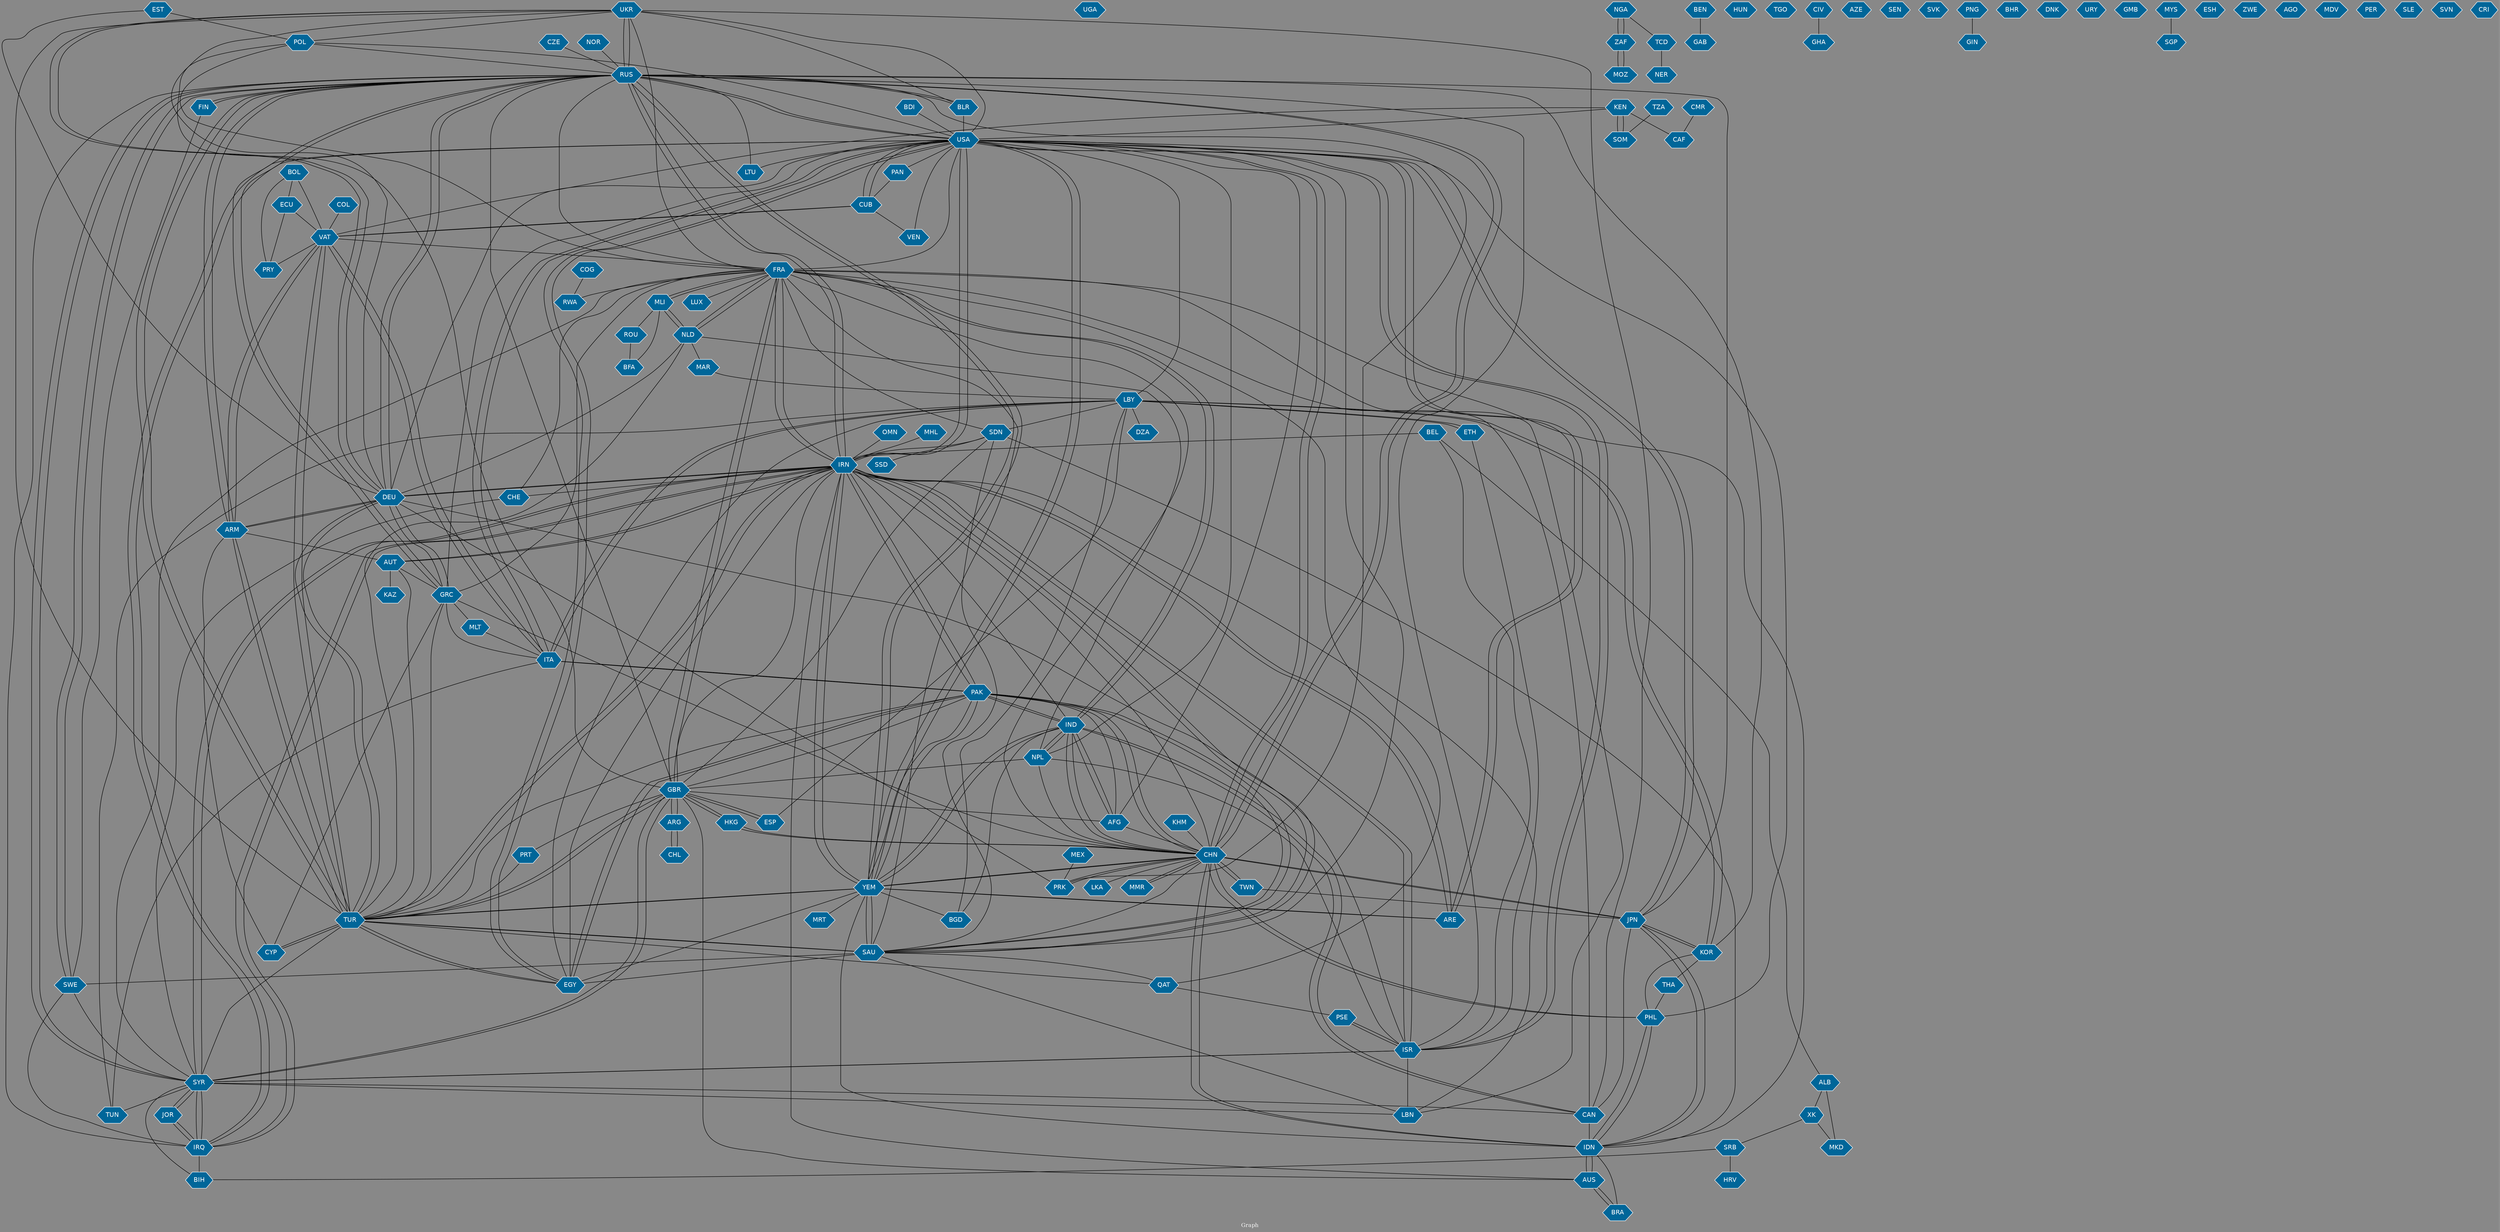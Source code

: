 // Countries together in item graph
graph {
	graph [bgcolor="#888888" fontcolor=white fontsize=12 label="Graph" outputorder=edgesfirst overlap=prism]
	node [color=white fillcolor="#006699" fontcolor=white fontname=Helvetica shape=hexagon style=filled]
	edge [arrowhead=open color=black fontcolor=white fontname=Courier fontsize=12]
		UKR [label=UKR]
		LBY [label=LBY]
		NPL [label=NPL]
		GRC [label=GRC]
		POL [label=POL]
		RUS [label=RUS]
		FIN [label=FIN]
		DEU [label=DEU]
		MLI [label=MLI]
		IND [label=IND]
		IRN [label=IRN]
		USA [label=USA]
		YEM [label=YEM]
		FRA [label=FRA]
		CHN [label=CHN]
		TZA [label=TZA]
		AFG [label=AFG]
		SRB [label=SRB]
		HRV [label=HRV]
		EGY [label=EGY]
		KEN [label=KEN]
		VAT [label=VAT]
		UGA [label=UGA]
		PRK [label=PRK]
		IRQ [label=IRQ]
		SAU [label=SAU]
		NGA [label=NGA]
		CAN [label=CAN]
		IDN [label=IDN]
		ISR [label=ISR]
		THA [label=THA]
		MMR [label=MMR]
		CUB [label=CUB]
		ESP [label=ESP]
		TUR [label=TUR]
		SDN [label=SDN]
		ETH [label=ETH]
		BEN [label=BEN]
		PHL [label=PHL]
		VEN [label=VEN]
		ARM [label=ARM]
		COL [label=COL]
		KOR [label=KOR]
		PSE [label=PSE]
		SOM [label=SOM]
		KHM [label=KHM]
		PAK [label=PAK]
		BGD [label=BGD]
		TWN [label=TWN]
		SYR [label=SYR]
		JPN [label=JPN]
		MEX [label=MEX]
		BDI [label=BDI]
		HUN [label=HUN]
		CYP [label=CYP]
		ITA [label=ITA]
		CHL [label=CHL]
		XK [label=XK]
		ALB [label=ALB]
		MKD [label=MKD]
		BIH [label=BIH]
		BRA [label=BRA]
		LKA [label=LKA]
		NLD [label=NLD]
		AUS [label=AUS]
		ARE [label=ARE]
		ZAF [label=ZAF]
		GBR [label=GBR]
		QAT [label=QAT]
		TGO [label=TGO]
		ARG [label=ARG]
		BEL [label=BEL]
		LTU [label=LTU]
		SWE [label=SWE]
		CIV [label=CIV]
		GHA [label=GHA]
		MHL [label=MHL]
		AUT [label=AUT]
		AZE [label=AZE]
		TCD [label=TCD]
		NER [label=NER]
		CHE [label=CHE]
		SEN [label=SEN]
		JOR [label=JOR]
		TUN [label=TUN]
		PRT [label=PRT]
		SVK [label=SVK]
		GIN [label=GIN]
		HKG [label=HKG]
		BHR [label=BHR]
		GAB [label=GAB]
		KAZ [label=KAZ]
		PAN [label=PAN]
		MAR [label=MAR]
		LBN [label=LBN]
		DNK [label=DNK]
		URY [label=URY]
		CZE [label=CZE]
		COG [label=COG]
		LUX [label=LUX]
		GMB [label=GMB]
		CAF [label=CAF]
		BOL [label=BOL]
		ECU [label=ECU]
		PRY [label=PRY]
		CMR [label=CMR]
		MYS [label=MYS]
		SGP [label=SGP]
		MOZ [label=MOZ]
		OMN [label=OMN]
		ESH [label=ESH]
		MLT [label=MLT]
		ROU [label=ROU]
		BFA [label=BFA]
		BLR [label=BLR]
		ZWE [label=ZWE]
		AGO [label=AGO]
		RWA [label=RWA]
		NOR [label=NOR]
		MDV [label=MDV]
		PNG [label=PNG]
		DZA [label=DZA]
		SSD [label=SSD]
		EST [label=EST]
		PER [label=PER]
		MRT [label=MRT]
		SLE [label=SLE]
		SVN [label=SVN]
		CRI [label=CRI]
			COL -- VAT [weight=1]
			MLI -- FRA [weight=1]
			ETH -- LBY [weight=3]
			FRA -- IRN [weight=5]
			DEU -- POL [weight=1]
			TUR -- QAT [weight=1]
			FRA -- NLD [weight=2]
			PRT -- TUR [weight=1]
			IND -- CHN [weight=1]
			ARE -- YEM [weight=1]
			SDN -- SAU [weight=1]
			CHN -- PRK [weight=2]
			BOL -- ECU [weight=1]
			COG -- RWA [weight=2]
			USA -- YEM [weight=6]
			IRN -- EGY [weight=1]
			IRN -- AUS [weight=1]
			USA -- UKR [weight=1]
			MEX -- PRK [weight=1]
			KEN -- CAF [weight=1]
			CHN -- IDN [weight=3]
			POL -- FRA [weight=1]
			CHN -- IND [weight=2]
			YEM -- IDN [weight=1]
			TUR -- GRC [weight=3]
			IRN -- AUT [weight=2]
			CHN -- JPN [weight=12]
			IDN -- FRA [weight=2]
			RUS -- PRK [weight=1]
			TUR -- GBR [weight=2]
			CHN -- FRA [weight=1]
			CMR -- CAF [weight=1]
			IRN -- SYR [weight=4]
			BOL -- VAT [weight=1]
			SAU -- IRN [weight=10]
			KEN -- USA [weight=1]
			TUR -- ARM [weight=4]
			AUS -- GBR [weight=2]
			YEM -- TUR [weight=2]
			IRN -- RUS [weight=13]
			ARE -- IRN [weight=1]
			NPL -- IND [weight=3]
			CAN -- IDN [weight=1]
			ALB -- MKD [weight=2]
			DEU -- UKR [weight=6]
			SYR -- BIH [weight=2]
			YEM -- MRT [weight=2]
			IRQ -- BIH [weight=1]
			IRN -- DEU [weight=8]
			FRA -- LUX [weight=1]
			CAN -- FRA [weight=1]
			USA -- GRC [weight=1]
			USA -- FRA [weight=1]
			FRA -- RUS [weight=4]
			IDN -- CHN [weight=4]
			TUR -- SAU [weight=1]
			POL -- RUS [weight=1]
			SYR -- TUN [weight=2]
			LBY -- ITA [weight=3]
			AUT -- KAZ [weight=1]
			USA -- ISR [weight=3]
			SYR -- IRQ [weight=17]
			SRB -- BIH [weight=2]
			MHL -- IRN [weight=1]
			ITA -- LBY [weight=2]
			ISR -- SYR [weight=2]
			IRQ -- USA [weight=1]
			CHN -- IRN [weight=3]
			TCD -- NER [weight=2]
			ARG -- GBR [weight=2]
			MOZ -- ZAF [weight=1]
			ROU -- BFA [weight=2]
			SOM -- KEN [weight=10]
			USA -- LTU [weight=2]
			NPL -- CHN [weight=1]
			USA -- VEN [weight=2]
			RUS -- BLR [weight=2]
			TUR -- IRN [weight=4]
			TUR -- CYP [weight=5]
			IRN -- ARE [weight=1]
			PHL -- CHN [weight=1]
			VAT -- PRY [weight=1]
			CHN -- YEM [weight=3]
			TUR -- RUS [weight=1]
			EGY -- TUR [weight=1]
			IND -- NPL [weight=2]
			NPL -- GBR [weight=2]
			FRA -- SDN [weight=1]
			AUT -- GRC [weight=1]
			TUR -- SYR [weight=3]
			LBY -- USA [weight=1]
			USA -- SAU [weight=3]
			RUS -- TUR [weight=1]
			SAU -- SWE [weight=1]
			CHN -- SAU [weight=1]
			TWN -- JPN [weight=1]
			PRK -- DEU [weight=1]
			TUR -- AUT [weight=1]
			FRA -- IND [weight=2]
			ISR -- IRN [weight=13]
			SYR -- LBN [weight=1]
			SYR -- CAN [weight=1]
			PAK -- SAU [weight=2]
			RUS -- IRN [weight=8]
			RUS -- ISR [weight=1]
			ITA -- PAK [weight=1]
			PAK -- CHN [weight=7]
			FRA -- MLI [weight=3]
			SYR -- IRN [weight=2]
			USA -- IRN [weight=20]
			SDN -- IDN [weight=1]
			DEU -- ARM [weight=3]
			FRA -- CHE [weight=2]
			ALB -- XK [weight=1]
			GBR -- HKG [weight=1]
			JPN -- IDN [weight=1]
			IRQ -- RUS [weight=1]
			IDN -- JPN [weight=5]
			USA -- IRQ [weight=2]
			BLR -- UKR [weight=1]
			TUN -- ITA [weight=1]
			IRQ -- SYR [weight=7]
			PSE -- ISR [weight=8]
			ISR -- USA [weight=4]
			DEU -- GRC [weight=6]
			KEN -- SOM [weight=5]
			ARM -- VAT [weight=4]
			AUS -- IDN [weight=8]
			HKG -- GBR [weight=1]
			POL -- USA [weight=1]
			PNG -- GIN [weight=1]
			ECU -- VAT [weight=1]
			GBR -- SYR [weight=1]
			RUS -- FIN [weight=2]
			NPL -- NLD [weight=1]
			ISR -- PSE [weight=10]
			IND -- PAK [weight=3]
			YEM -- BGD [weight=1]
			CHN -- LKA [weight=1]
			SYR -- JOR [weight=2]
			CHN -- MMR [weight=2]
			ARG -- CHL [weight=1]
			USA -- JPN [weight=2]
			SAU -- QAT [weight=1]
			USA -- PAN [weight=1]
			IRN -- TUR [weight=1]
			IRN -- SAU [weight=9]
			BDI -- USA [weight=1]
			RUS -- KOR [weight=1]
			NGA -- TCD [weight=1]
			UKR -- DEU [weight=2]
			FRA -- RWA [weight=1]
			ESP -- LBY [weight=1]
			JPN -- KOR [weight=1]
			YEM -- ARE [weight=1]
			BEN -- GAB [weight=1]
			USA -- PHL [weight=1]
			SAU -- FRA [weight=1]
			USA -- CUB [weight=12]
			IND -- YEM [weight=1]
			TUR -- NLD [weight=2]
			SAU -- LBN [weight=1]
			CUB -- USA [weight=10]
			XK -- SRB [weight=2]
			MLI -- ROU [weight=2]
			FIN -- RUS [weight=1]
			GRC -- DEU [weight=4]
			USA -- CHN [weight=2]
			QAT -- FRA [weight=3]
			RUS -- YEM [weight=6]
			GRC -- MLT [weight=1]
			CYP -- GRC [weight=3]
			FRA -- UKR [weight=1]
			IND -- FRA [weight=4]
			IND -- AFG [weight=1]
			CHN -- HKG [weight=1]
			EST -- DEU [weight=1]
			EST -- POL [weight=1]
			SAU -- YEM [weight=33]
			PAK -- EGY [weight=1]
			LBY -- SDN [weight=1]
			CHE -- SYR [weight=1]
			LBY -- DZA [weight=1]
			ARM -- TUR [weight=11]
			VAT -- ARM [weight=2]
			NLD -- MAR [weight=1]
			MLI -- NLD [weight=2]
			GBR -- PRT [weight=1]
			SYR -- ISR [weight=1]
			GRC -- FRA [weight=1]
			RUS -- DEU [weight=3]
			SAU -- TUR [weight=2]
			JOR -- SYR [weight=2]
			TUR -- EGY [weight=1]
			PAK -- IND [weight=3]
			MLT -- ITA [weight=1]
			PAK -- YEM [weight=8]
			ARM -- DEU [weight=2]
			ARE -- USA [weight=1]
			BOL -- PRY [weight=1]
			YEM -- RUS [weight=2]
			ARM -- RUS [weight=1]
			IRN -- FRA [weight=2]
			USA -- ARE [weight=1]
			CHN -- TWN [weight=2]
			YEM -- IRN [weight=21]
			KOR -- THA [weight=1]
			YEM -- EGY [weight=1]
			UKR -- TUR [weight=1]
			GBR -- PAK [weight=2]
			EGY -- USA [weight=1]
			TUR -- YEM [weight=3]
			BEL -- IRN [weight=1]
			PAK -- AFG [weight=1]
			KOR -- LBY [weight=1]
			SWE -- IRQ [weight=1]
			JPN -- CAN [weight=1]
			IRN -- IND [weight=1]
			VAT -- FRA [weight=1]
			MAR -- LBY [weight=1]
			IRN -- YEM [weight=25]
			TUR -- DEU [weight=1]
			SYR -- RUS [weight=4]
			CIV -- GHA [weight=2]
			MLI -- BFA [weight=2]
			USA -- ITA [weight=4]
			FRA -- GBR [weight=1]
			KOR -- JPN [weight=1]
			IRN -- IRQ [weight=2]
			SWE -- SYR [weight=2]
			ECU -- PRY [weight=1]
			TZA -- SOM [weight=1]
			PAK -- ITA [weight=2]
			SWE -- RUS [weight=1]
			SRB -- HRV [weight=1]
			ARM -- CYP [weight=1]
			AFG -- IND [weight=3]
			UKR -- GBR [weight=1]
			DEU -- NLD [weight=1]
			IDN -- PHL [weight=1]
			VAT -- ITA [weight=2]
			IRQ -- JOR [weight=3]
			CHN -- PHL [weight=7]
			ETH -- ISR [weight=1]
			SYR -- FRA [weight=1]
			RUS -- UKR [weight=13]
			ITA -- USA [weight=2]
			IRN -- USA [weight=19]
			KHM -- CHN [weight=1]
			NLD -- FRA [weight=2]
			LBY -- ETH [weight=3]
			GRC -- CHN [weight=1]
			SDN -- GBR [weight=1]
			UKR -- RUS [weight=13]
			USA -- EGY [weight=1]
			IND -- BGD [weight=2]
			CAN -- UKR [weight=2]
			PAN -- CUB [weight=1]
			QAT -- PSE [weight=1]
			BLR -- USA [weight=1]
			DEU -- TUR [weight=2]
			RUS -- USA [weight=5]
			SYR -- GBR [weight=1]
			IDN -- AUS [weight=8]
			CHN -- PAK [weight=3]
			RUS -- CHN [weight=1]
			MMR -- CHN [weight=1]
			GBR -- IRN [weight=1]
			SAU -- EGY [weight=2]
			RUS -- LTU [weight=1]
			PRK -- CHN [weight=1]
			LBY -- TUN [weight=1]
			CYP -- TUR [weight=1]
			VAT -- TUR [weight=4]
			CAN -- IND [weight=1]
			EGY -- PAK [weight=1]
			AFG -- USA [weight=1]
			GBR -- ARG [weight=2]
			TUR -- VAT [weight=2]
			IRN -- ISR [weight=12]
			FIN -- SWE [weight=2]
			SDN -- SSD [weight=1]
			JPN -- CHN [weight=12]
			AUT -- IRN [weight=2]
			YEM -- PAK [weight=8]
			SAU -- PAK [weight=5]
			BEL -- ISR [weight=1]
			TWN -- CHN [weight=1]
			JOR -- IRQ [weight=1]
			DEU -- RUS [weight=2]
			USA -- NPL [weight=3]
			SDN -- IRN [weight=1]
			IRQ -- IRN [weight=2]
			CHN -- USA [weight=3]
			NOR -- RUS [weight=1]
			KEN -- VAT [weight=3]
			LBY -- BGD [weight=1]
			RUS -- SYR [weight=3]
			BLR -- RUS [weight=1]
			ITA -- VAT [weight=3]
			XK -- MKD [weight=1]
			ISR -- LBN [weight=1]
			CUB -- VAT [weight=1]
			USA -- RUS [weight=2]
			HKG -- CHN [weight=2]
			GRC -- RUS [weight=9]
			RUS -- GBR [weight=2]
			UKR -- POL [weight=1]
			ZAF -- MOZ [weight=1]
			GBR -- FRA [weight=1]
			GBR -- AFG [weight=1]
			NLD -- MLI [weight=2]
			JPN -- USA [weight=3]
			NGA -- ZAF [weight=1]
			DEU -- IRN [weight=3]
			PAK -- TUR [weight=1]
			THA -- PHL [weight=1]
			ESP -- GBR [weight=1]
			ISR -- DEU [weight=1]
			ISR -- NPL [weight=1]
			VAT -- CUB [weight=3]
			EGY -- LBY [weight=1]
			ARM -- AUT [weight=1]
			YEM -- SAU [weight=36]
			YEM -- IND [weight=1]
			BEL -- ALB [weight=1]
			AUS -- BRA [weight=1]
			CUB -- VEN [weight=1]
			RUS -- ARM [weight=1]
			GRC -- ITA [weight=1]
			KOR -- PHL [weight=1]
			IRN -- CHE [weight=1]
			AFG -- CHN [weight=1]
			LBY -- KOR [weight=2]
			CHL -- ARG [weight=1]
			PAK -- IRN [weight=5]
			OMN -- IRN [weight=1]
			GBR -- TUR [weight=1]
			BRA -- IDN [weight=3]
			BRA -- AUS [weight=1]
			MYS -- SGP [weight=2]
			YEM -- USA [weight=1]
			CHN -- RUS [weight=2]
			JPN -- RUS [weight=3]
			DEU -- USA [weight=1]
			LBN -- FRA [weight=1]
			GBR -- ESP [weight=1]
			IND -- CAN [weight=1]
			IRN -- PAK [weight=2]
			IRN -- LBN [weight=1]
			YEM -- CHN [weight=1]
			RUS -- SWE [weight=1]
			PHL -- IDN [weight=1]
			CZE -- RUS [weight=1]
			RUS -- GRC [weight=5]
			ZAF -- NGA [weight=3]
}